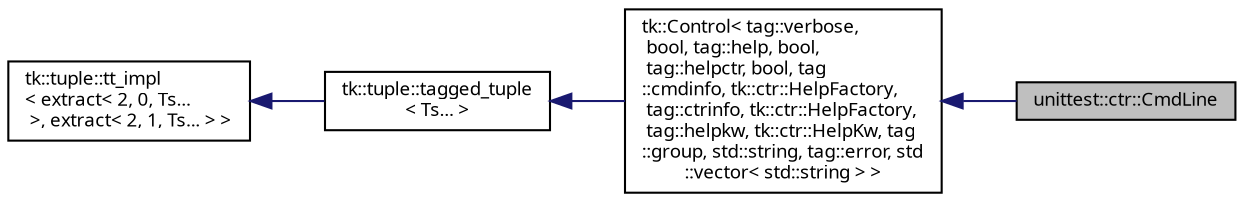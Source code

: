 digraph "unittest::ctr::CmdLine"
{
 // INTERACTIVE_SVG=YES
  bgcolor="transparent";
  edge [fontname="sans-serif",fontsize="9",labelfontname="sans-serif",labelfontsize="9"];
  node [fontname="sans-serif",fontsize="9",shape=record];
  rankdir="LR";
  Node1 [label="unittest::ctr::CmdLine",height=0.2,width=0.4,color="black", fillcolor="grey75", style="filled", fontcolor="black"];
  Node2 -> Node1 [dir="back",color="midnightblue",fontsize="9",style="solid",fontname="sans-serif"];
  Node2 [label="tk::Control\< tag::verbose,\l bool, tag::help, bool,\l tag::helpctr, bool, tag\l::cmdinfo, tk::ctr::HelpFactory,\l tag::ctrinfo, tk::ctr::HelpFactory,\l tag::helpkw, tk::ctr::HelpKw, tag\l::group, std::string, tag::error, std\l::vector\< std::string \> \>",height=0.2,width=0.4,color="black",URL="$classtk_1_1_control.html"];
  Node3 -> Node2 [dir="back",color="midnightblue",fontsize="9",style="solid",fontname="sans-serif"];
  Node3 [label="tk::tuple::tagged_tuple\l\< Ts... \>",height=0.2,width=0.4,color="black",URL="$structtk_1_1tuple_1_1tagged__tuple.html"];
  Node4 -> Node3 [dir="back",color="midnightblue",fontsize="9",style="solid",fontname="sans-serif"];
  Node4 [label="tk::tuple::tt_impl\l\< extract\< 2, 0, Ts...\l \>, extract\< 2, 1, Ts... \> \>",height=0.2,width=0.4,color="black",URL="$structtk_1_1tuple_1_1tt__impl.html"];
}

